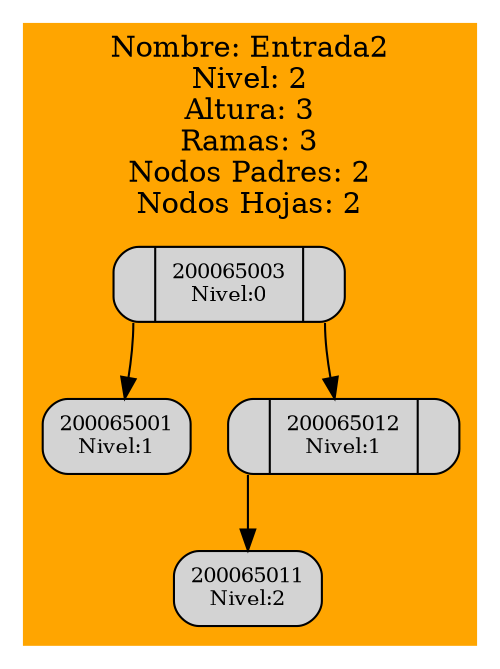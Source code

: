 digraph g {
node [
fontsize = "10"
shape = "Mrecord"
];

subgraph cluster_1 {
node [style=filled];
"nodoB69" [label="<C0>|200065003&#92;nNivel:0|<C1>"];
"nodoB70" [label="200065001&#92;nNivel:1"];
nodoB69:C0->nodoB70;
"nodoB71" [label="<C0>|200065012&#92;nNivel:1|<C1>"];
"nodoB72" [label="200065011&#92;nNivel:2"];
nodoB71:C0->nodoB72;
nodoB69:C1->nodoB71;
color="orange"
style ="filled, bold"
label ="Nombre: Entrada2&#92;nNivel: 2&#92;nAltura: 3&#92;nRamas: 3&#92;nNodos Padres: 2&#92;nNodos Hojas: 2"}}
